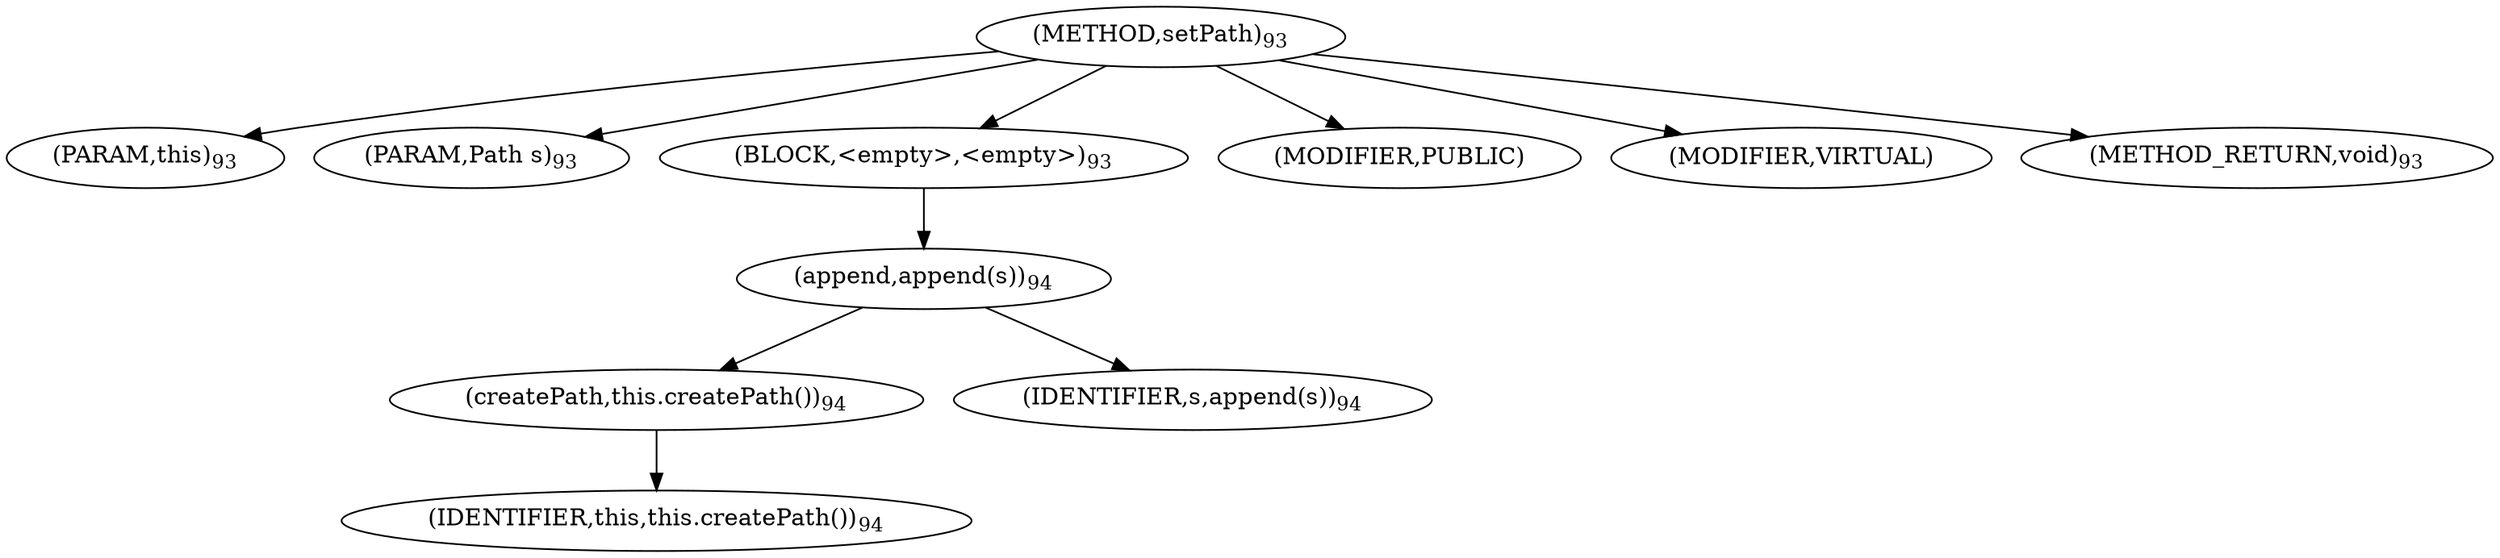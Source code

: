 digraph "setPath" {  
"99" [label = <(METHOD,setPath)<SUB>93</SUB>> ]
"6" [label = <(PARAM,this)<SUB>93</SUB>> ]
"100" [label = <(PARAM,Path s)<SUB>93</SUB>> ]
"101" [label = <(BLOCK,&lt;empty&gt;,&lt;empty&gt;)<SUB>93</SUB>> ]
"102" [label = <(append,append(s))<SUB>94</SUB>> ]
"103" [label = <(createPath,this.createPath())<SUB>94</SUB>> ]
"5" [label = <(IDENTIFIER,this,this.createPath())<SUB>94</SUB>> ]
"104" [label = <(IDENTIFIER,s,append(s))<SUB>94</SUB>> ]
"105" [label = <(MODIFIER,PUBLIC)> ]
"106" [label = <(MODIFIER,VIRTUAL)> ]
"107" [label = <(METHOD_RETURN,void)<SUB>93</SUB>> ]
  "99" -> "6" 
  "99" -> "100" 
  "99" -> "101" 
  "99" -> "105" 
  "99" -> "106" 
  "99" -> "107" 
  "101" -> "102" 
  "102" -> "103" 
  "102" -> "104" 
  "103" -> "5" 
}
